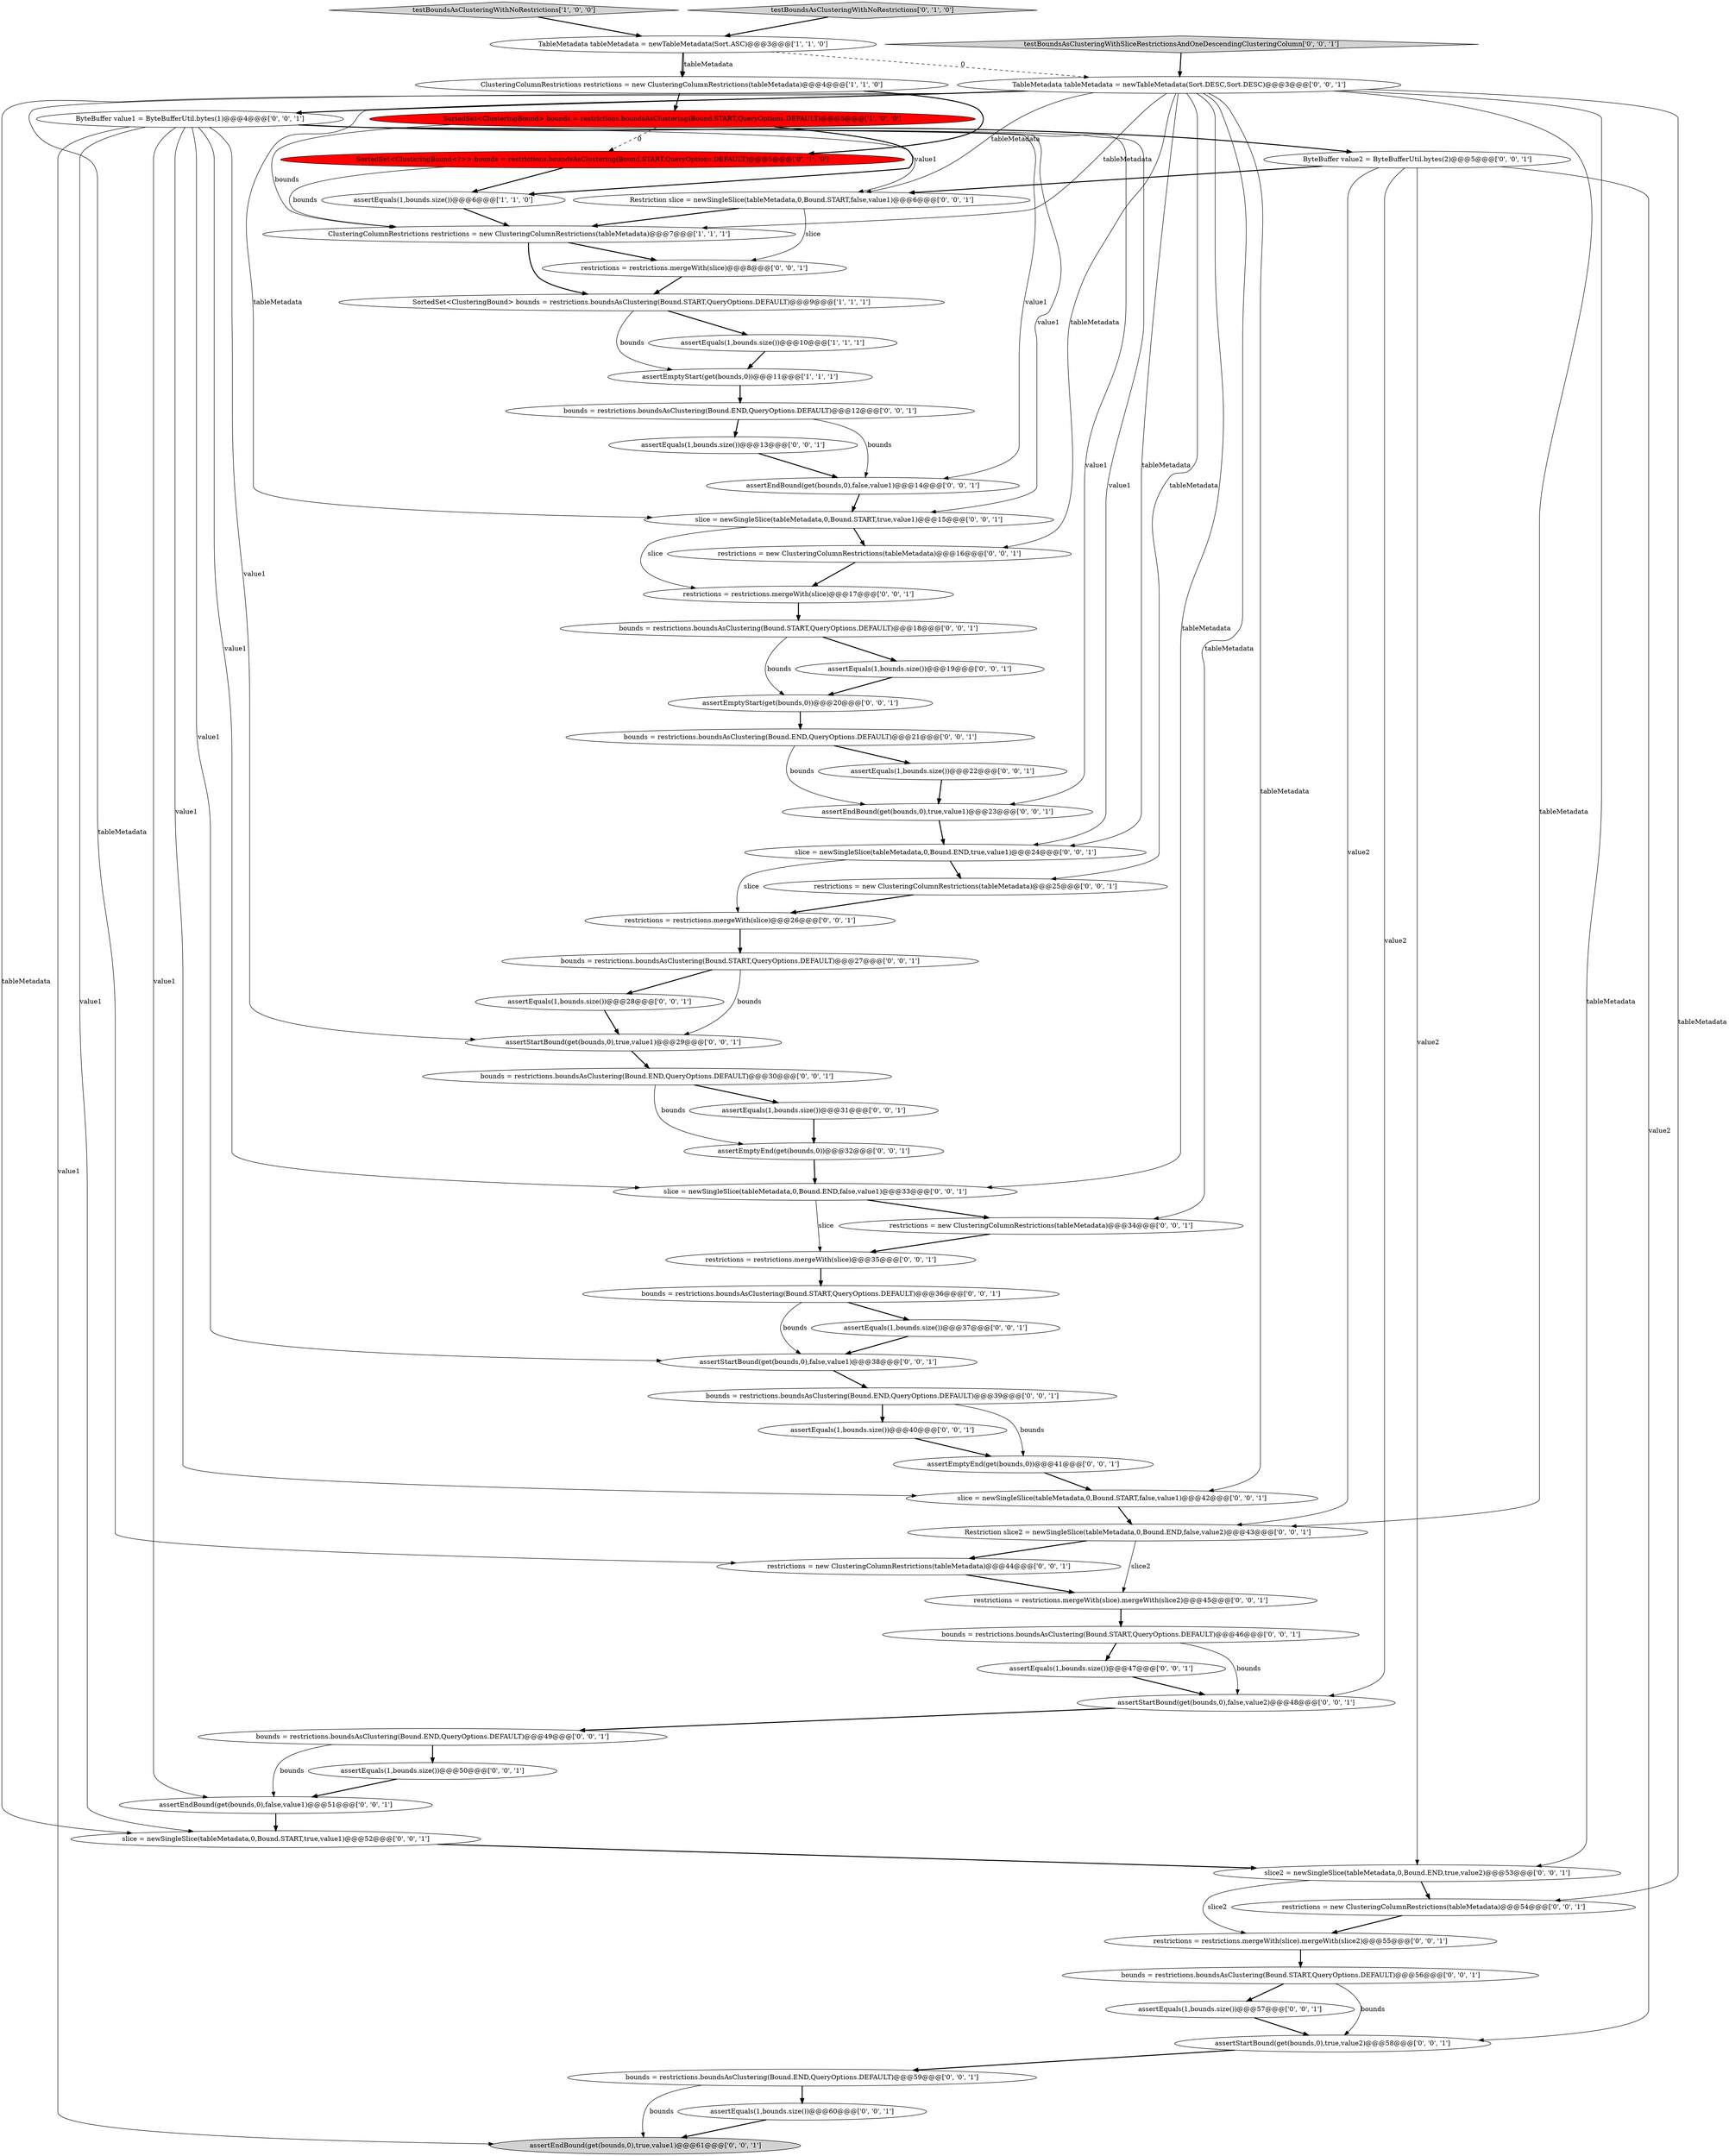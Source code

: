 digraph {
20 [style = filled, label = "bounds = restrictions.boundsAsClustering(Bound.START,QueryOptions.DEFAULT)@@@18@@@['0', '0', '1']", fillcolor = white, shape = ellipse image = "AAA0AAABBB3BBB"];
10 [style = filled, label = "SortedSet<ClusteringBound<?>> bounds = restrictions.boundsAsClustering(Bound.START,QueryOptions.DEFAULT)@@@5@@@['0', '1', '0']", fillcolor = red, shape = ellipse image = "AAA1AAABBB2BBB"];
55 [style = filled, label = "testBoundsAsClusteringWithSliceRestrictionsAndOneDescendingClusteringColumn['0', '0', '1']", fillcolor = lightgray, shape = diamond image = "AAA0AAABBB3BBB"];
33 [style = filled, label = "bounds = restrictions.boundsAsClustering(Bound.START,QueryOptions.DEFAULT)@@@36@@@['0', '0', '1']", fillcolor = white, shape = ellipse image = "AAA0AAABBB3BBB"];
8 [style = filled, label = "testBoundsAsClusteringWithNoRestrictions['1', '0', '0']", fillcolor = lightgray, shape = diamond image = "AAA0AAABBB1BBB"];
36 [style = filled, label = "assertEquals(1,bounds.size())@@@50@@@['0', '0', '1']", fillcolor = white, shape = ellipse image = "AAA0AAABBB3BBB"];
44 [style = filled, label = "assertEquals(1,bounds.size())@@@40@@@['0', '0', '1']", fillcolor = white, shape = ellipse image = "AAA0AAABBB3BBB"];
28 [style = filled, label = "assertEndBound(get(bounds,0),true,value1)@@@61@@@['0', '0', '1']", fillcolor = lightgray, shape = ellipse image = "AAA0AAABBB3BBB"];
59 [style = filled, label = "assertStartBound(get(bounds,0),false,value1)@@@38@@@['0', '0', '1']", fillcolor = white, shape = ellipse image = "AAA0AAABBB3BBB"];
32 [style = filled, label = "restrictions = new ClusteringColumnRestrictions(tableMetadata)@@@25@@@['0', '0', '1']", fillcolor = white, shape = ellipse image = "AAA0AAABBB3BBB"];
4 [style = filled, label = "ClusteringColumnRestrictions restrictions = new ClusteringColumnRestrictions(tableMetadata)@@@4@@@['1', '1', '0']", fillcolor = white, shape = ellipse image = "AAA0AAABBB1BBB"];
38 [style = filled, label = "assertEquals(1,bounds.size())@@@57@@@['0', '0', '1']", fillcolor = white, shape = ellipse image = "AAA0AAABBB3BBB"];
47 [style = filled, label = "restrictions = new ClusteringColumnRestrictions(tableMetadata)@@@54@@@['0', '0', '1']", fillcolor = white, shape = ellipse image = "AAA0AAABBB3BBB"];
60 [style = filled, label = "restrictions = restrictions.mergeWith(slice)@@@8@@@['0', '0', '1']", fillcolor = white, shape = ellipse image = "AAA0AAABBB3BBB"];
65 [style = filled, label = "assertEquals(1,bounds.size())@@@31@@@['0', '0', '1']", fillcolor = white, shape = ellipse image = "AAA0AAABBB3BBB"];
15 [style = filled, label = "slice = newSingleSlice(tableMetadata,0,Bound.END,false,value1)@@@33@@@['0', '0', '1']", fillcolor = white, shape = ellipse image = "AAA0AAABBB3BBB"];
66 [style = filled, label = "TableMetadata tableMetadata = newTableMetadata(Sort.DESC,Sort.DESC)@@@3@@@['0', '0', '1']", fillcolor = white, shape = ellipse image = "AAA0AAABBB3BBB"];
7 [style = filled, label = "assertEmptyStart(get(bounds,0))@@@11@@@['1', '1', '1']", fillcolor = white, shape = ellipse image = "AAA0AAABBB1BBB"];
17 [style = filled, label = "restrictions = new ClusteringColumnRestrictions(tableMetadata)@@@16@@@['0', '0', '1']", fillcolor = white, shape = ellipse image = "AAA0AAABBB3BBB"];
21 [style = filled, label = "ByteBuffer value2 = ByteBufferUtil.bytes(2)@@@5@@@['0', '0', '1']", fillcolor = white, shape = ellipse image = "AAA0AAABBB3BBB"];
56 [style = filled, label = "ByteBuffer value1 = ByteBufferUtil.bytes(1)@@@4@@@['0', '0', '1']", fillcolor = white, shape = ellipse image = "AAA0AAABBB3BBB"];
61 [style = filled, label = "restrictions = restrictions.mergeWith(slice)@@@17@@@['0', '0', '1']", fillcolor = white, shape = ellipse image = "AAA0AAABBB3BBB"];
29 [style = filled, label = "assertEndBound(get(bounds,0),true,value1)@@@23@@@['0', '0', '1']", fillcolor = white, shape = ellipse image = "AAA0AAABBB3BBB"];
0 [style = filled, label = "SortedSet<ClusteringBound> bounds = restrictions.boundsAsClustering(Bound.START,QueryOptions.DEFAULT)@@@5@@@['1', '0', '0']", fillcolor = red, shape = ellipse image = "AAA1AAABBB1BBB"];
30 [style = filled, label = "slice = newSingleSlice(tableMetadata,0,Bound.START,true,value1)@@@52@@@['0', '0', '1']", fillcolor = white, shape = ellipse image = "AAA0AAABBB3BBB"];
13 [style = filled, label = "bounds = restrictions.boundsAsClustering(Bound.START,QueryOptions.DEFAULT)@@@56@@@['0', '0', '1']", fillcolor = white, shape = ellipse image = "AAA0AAABBB3BBB"];
42 [style = filled, label = "assertEquals(1,bounds.size())@@@19@@@['0', '0', '1']", fillcolor = white, shape = ellipse image = "AAA0AAABBB3BBB"];
16 [style = filled, label = "assertEndBound(get(bounds,0),false,value1)@@@14@@@['0', '0', '1']", fillcolor = white, shape = ellipse image = "AAA0AAABBB3BBB"];
25 [style = filled, label = "restrictions = restrictions.mergeWith(slice).mergeWith(slice2)@@@55@@@['0', '0', '1']", fillcolor = white, shape = ellipse image = "AAA0AAABBB3BBB"];
48 [style = filled, label = "assertStartBound(get(bounds,0),true,value1)@@@29@@@['0', '0', '1']", fillcolor = white, shape = ellipse image = "AAA0AAABBB3BBB"];
49 [style = filled, label = "slice2 = newSingleSlice(tableMetadata,0,Bound.END,true,value2)@@@53@@@['0', '0', '1']", fillcolor = white, shape = ellipse image = "AAA0AAABBB3BBB"];
27 [style = filled, label = "slice = newSingleSlice(tableMetadata,0,Bound.START,false,value1)@@@42@@@['0', '0', '1']", fillcolor = white, shape = ellipse image = "AAA0AAABBB3BBB"];
26 [style = filled, label = "restrictions = restrictions.mergeWith(slice).mergeWith(slice2)@@@45@@@['0', '0', '1']", fillcolor = white, shape = ellipse image = "AAA0AAABBB3BBB"];
46 [style = filled, label = "assertEquals(1,bounds.size())@@@60@@@['0', '0', '1']", fillcolor = white, shape = ellipse image = "AAA0AAABBB3BBB"];
51 [style = filled, label = "restrictions = new ClusteringColumnRestrictions(tableMetadata)@@@34@@@['0', '0', '1']", fillcolor = white, shape = ellipse image = "AAA0AAABBB3BBB"];
39 [style = filled, label = "bounds = restrictions.boundsAsClustering(Bound.START,QueryOptions.DEFAULT)@@@46@@@['0', '0', '1']", fillcolor = white, shape = ellipse image = "AAA0AAABBB3BBB"];
41 [style = filled, label = "bounds = restrictions.boundsAsClustering(Bound.END,QueryOptions.DEFAULT)@@@49@@@['0', '0', '1']", fillcolor = white, shape = ellipse image = "AAA0AAABBB3BBB"];
11 [style = filled, label = "assertStartBound(get(bounds,0),false,value2)@@@48@@@['0', '0', '1']", fillcolor = white, shape = ellipse image = "AAA0AAABBB3BBB"];
53 [style = filled, label = "slice = newSingleSlice(tableMetadata,0,Bound.START,true,value1)@@@15@@@['0', '0', '1']", fillcolor = white, shape = ellipse image = "AAA0AAABBB3BBB"];
62 [style = filled, label = "bounds = restrictions.boundsAsClustering(Bound.END,QueryOptions.DEFAULT)@@@21@@@['0', '0', '1']", fillcolor = white, shape = ellipse image = "AAA0AAABBB3BBB"];
40 [style = filled, label = "bounds = restrictions.boundsAsClustering(Bound.END,QueryOptions.DEFAULT)@@@30@@@['0', '0', '1']", fillcolor = white, shape = ellipse image = "AAA0AAABBB3BBB"];
9 [style = filled, label = "testBoundsAsClusteringWithNoRestrictions['0', '1', '0']", fillcolor = lightgray, shape = diamond image = "AAA0AAABBB2BBB"];
35 [style = filled, label = "assertEquals(1,bounds.size())@@@22@@@['0', '0', '1']", fillcolor = white, shape = ellipse image = "AAA0AAABBB3BBB"];
43 [style = filled, label = "assertEndBound(get(bounds,0),false,value1)@@@51@@@['0', '0', '1']", fillcolor = white, shape = ellipse image = "AAA0AAABBB3BBB"];
23 [style = filled, label = "assertEquals(1,bounds.size())@@@37@@@['0', '0', '1']", fillcolor = white, shape = ellipse image = "AAA0AAABBB3BBB"];
24 [style = filled, label = "Restriction slice2 = newSingleSlice(tableMetadata,0,Bound.END,false,value2)@@@43@@@['0', '0', '1']", fillcolor = white, shape = ellipse image = "AAA0AAABBB3BBB"];
3 [style = filled, label = "assertEquals(1,bounds.size())@@@6@@@['1', '1', '0']", fillcolor = white, shape = ellipse image = "AAA0AAABBB1BBB"];
52 [style = filled, label = "assertEquals(1,bounds.size())@@@13@@@['0', '0', '1']", fillcolor = white, shape = ellipse image = "AAA0AAABBB3BBB"];
31 [style = filled, label = "bounds = restrictions.boundsAsClustering(Bound.END,QueryOptions.DEFAULT)@@@12@@@['0', '0', '1']", fillcolor = white, shape = ellipse image = "AAA0AAABBB3BBB"];
5 [style = filled, label = "SortedSet<ClusteringBound> bounds = restrictions.boundsAsClustering(Bound.START,QueryOptions.DEFAULT)@@@9@@@['1', '1', '1']", fillcolor = white, shape = ellipse image = "AAA0AAABBB1BBB"];
58 [style = filled, label = "assertEquals(1,bounds.size())@@@28@@@['0', '0', '1']", fillcolor = white, shape = ellipse image = "AAA0AAABBB3BBB"];
14 [style = filled, label = "bounds = restrictions.boundsAsClustering(Bound.START,QueryOptions.DEFAULT)@@@27@@@['0', '0', '1']", fillcolor = white, shape = ellipse image = "AAA0AAABBB3BBB"];
18 [style = filled, label = "bounds = restrictions.boundsAsClustering(Bound.END,QueryOptions.DEFAULT)@@@39@@@['0', '0', '1']", fillcolor = white, shape = ellipse image = "AAA0AAABBB3BBB"];
37 [style = filled, label = "restrictions = new ClusteringColumnRestrictions(tableMetadata)@@@44@@@['0', '0', '1']", fillcolor = white, shape = ellipse image = "AAA0AAABBB3BBB"];
45 [style = filled, label = "restrictions = restrictions.mergeWith(slice)@@@26@@@['0', '0', '1']", fillcolor = white, shape = ellipse image = "AAA0AAABBB3BBB"];
22 [style = filled, label = "restrictions = restrictions.mergeWith(slice)@@@35@@@['0', '0', '1']", fillcolor = white, shape = ellipse image = "AAA0AAABBB3BBB"];
12 [style = filled, label = "assertEquals(1,bounds.size())@@@47@@@['0', '0', '1']", fillcolor = white, shape = ellipse image = "AAA0AAABBB3BBB"];
50 [style = filled, label = "assertStartBound(get(bounds,0),true,value2)@@@58@@@['0', '0', '1']", fillcolor = white, shape = ellipse image = "AAA0AAABBB3BBB"];
54 [style = filled, label = "slice = newSingleSlice(tableMetadata,0,Bound.END,true,value1)@@@24@@@['0', '0', '1']", fillcolor = white, shape = ellipse image = "AAA0AAABBB3BBB"];
63 [style = filled, label = "assertEmptyEnd(get(bounds,0))@@@41@@@['0', '0', '1']", fillcolor = white, shape = ellipse image = "AAA0AAABBB3BBB"];
64 [style = filled, label = "Restriction slice = newSingleSlice(tableMetadata,0,Bound.START,false,value1)@@@6@@@['0', '0', '1']", fillcolor = white, shape = ellipse image = "AAA0AAABBB3BBB"];
1 [style = filled, label = "TableMetadata tableMetadata = newTableMetadata(Sort.ASC)@@@3@@@['1', '1', '0']", fillcolor = white, shape = ellipse image = "AAA0AAABBB1BBB"];
2 [style = filled, label = "ClusteringColumnRestrictions restrictions = new ClusteringColumnRestrictions(tableMetadata)@@@7@@@['1', '1', '1']", fillcolor = white, shape = ellipse image = "AAA0AAABBB1BBB"];
34 [style = filled, label = "assertEmptyStart(get(bounds,0))@@@20@@@['0', '0', '1']", fillcolor = white, shape = ellipse image = "AAA0AAABBB3BBB"];
19 [style = filled, label = "bounds = restrictions.boundsAsClustering(Bound.END,QueryOptions.DEFAULT)@@@59@@@['0', '0', '1']", fillcolor = white, shape = ellipse image = "AAA0AAABBB3BBB"];
57 [style = filled, label = "assertEmptyEnd(get(bounds,0))@@@32@@@['0', '0', '1']", fillcolor = white, shape = ellipse image = "AAA0AAABBB3BBB"];
6 [style = filled, label = "assertEquals(1,bounds.size())@@@10@@@['1', '1', '1']", fillcolor = white, shape = ellipse image = "AAA0AAABBB1BBB"];
66->2 [style = solid, label="tableMetadata"];
44->63 [style = bold, label=""];
66->47 [style = solid, label="tableMetadata"];
66->24 [style = solid, label="tableMetadata"];
20->34 [style = solid, label="bounds"];
15->22 [style = solid, label="slice"];
65->57 [style = bold, label=""];
7->31 [style = bold, label=""];
30->49 [style = bold, label=""];
56->43 [style = solid, label="value1"];
38->50 [style = bold, label=""];
8->1 [style = bold, label=""];
56->28 [style = solid, label="value1"];
18->44 [style = bold, label=""];
10->2 [style = solid, label="bounds"];
24->26 [style = solid, label="slice2"];
66->17 [style = solid, label="tableMetadata"];
21->50 [style = solid, label="value2"];
66->64 [style = solid, label="tableMetadata"];
0->3 [style = bold, label=""];
66->30 [style = solid, label="tableMetadata"];
1->4 [style = bold, label=""];
56->15 [style = solid, label="value1"];
22->33 [style = bold, label=""];
64->60 [style = solid, label="slice"];
50->19 [style = bold, label=""];
37->26 [style = bold, label=""];
63->27 [style = bold, label=""];
56->54 [style = solid, label="value1"];
12->11 [style = bold, label=""];
53->61 [style = solid, label="slice"];
18->63 [style = solid, label="bounds"];
66->15 [style = solid, label="tableMetadata"];
5->7 [style = solid, label="bounds"];
0->10 [style = dashed, label="0"];
4->0 [style = bold, label=""];
33->23 [style = bold, label=""];
45->14 [style = bold, label=""];
47->25 [style = bold, label=""];
5->6 [style = bold, label=""];
3->2 [style = bold, label=""];
56->21 [style = bold, label=""];
34->62 [style = bold, label=""];
39->12 [style = bold, label=""];
59->18 [style = bold, label=""];
56->59 [style = solid, label="value1"];
21->24 [style = solid, label="value2"];
19->46 [style = bold, label=""];
6->7 [style = bold, label=""];
9->1 [style = bold, label=""];
40->65 [style = bold, label=""];
23->59 [style = bold, label=""];
61->20 [style = bold, label=""];
55->66 [style = bold, label=""];
36->43 [style = bold, label=""];
66->27 [style = solid, label="tableMetadata"];
4->10 [style = bold, label=""];
56->64 [style = solid, label="value1"];
1->66 [style = dashed, label="0"];
35->29 [style = bold, label=""];
46->28 [style = bold, label=""];
66->51 [style = solid, label="tableMetadata"];
31->52 [style = bold, label=""];
1->4 [style = solid, label="tableMetadata"];
66->32 [style = solid, label="tableMetadata"];
14->58 [style = bold, label=""];
62->29 [style = solid, label="bounds"];
21->64 [style = bold, label=""];
2->60 [style = bold, label=""];
49->25 [style = solid, label="slice2"];
62->35 [style = bold, label=""];
29->54 [style = bold, label=""];
64->2 [style = bold, label=""];
56->30 [style = solid, label="value1"];
60->5 [style = bold, label=""];
11->41 [style = bold, label=""];
56->48 [style = solid, label="value1"];
39->11 [style = solid, label="bounds"];
41->36 [style = bold, label=""];
58->48 [style = bold, label=""];
52->16 [style = bold, label=""];
14->48 [style = solid, label="bounds"];
57->15 [style = bold, label=""];
20->42 [style = bold, label=""];
27->24 [style = bold, label=""];
33->59 [style = solid, label="bounds"];
66->37 [style = solid, label="tableMetadata"];
41->43 [style = solid, label="bounds"];
56->27 [style = solid, label="value1"];
2->5 [style = bold, label=""];
66->54 [style = solid, label="tableMetadata"];
56->16 [style = solid, label="value1"];
31->16 [style = solid, label="bounds"];
42->34 [style = bold, label=""];
17->61 [style = bold, label=""];
32->45 [style = bold, label=""];
0->2 [style = solid, label="bounds"];
21->49 [style = solid, label="value2"];
25->13 [style = bold, label=""];
19->28 [style = solid, label="bounds"];
40->57 [style = solid, label="bounds"];
10->3 [style = bold, label=""];
66->53 [style = solid, label="tableMetadata"];
66->49 [style = solid, label="tableMetadata"];
54->45 [style = solid, label="slice"];
16->53 [style = bold, label=""];
26->39 [style = bold, label=""];
48->40 [style = bold, label=""];
43->30 [style = bold, label=""];
21->11 [style = solid, label="value2"];
49->47 [style = bold, label=""];
56->29 [style = solid, label="value1"];
51->22 [style = bold, label=""];
53->17 [style = bold, label=""];
24->37 [style = bold, label=""];
54->32 [style = bold, label=""];
13->38 [style = bold, label=""];
56->53 [style = solid, label="value1"];
66->56 [style = bold, label=""];
15->51 [style = bold, label=""];
13->50 [style = solid, label="bounds"];
}
